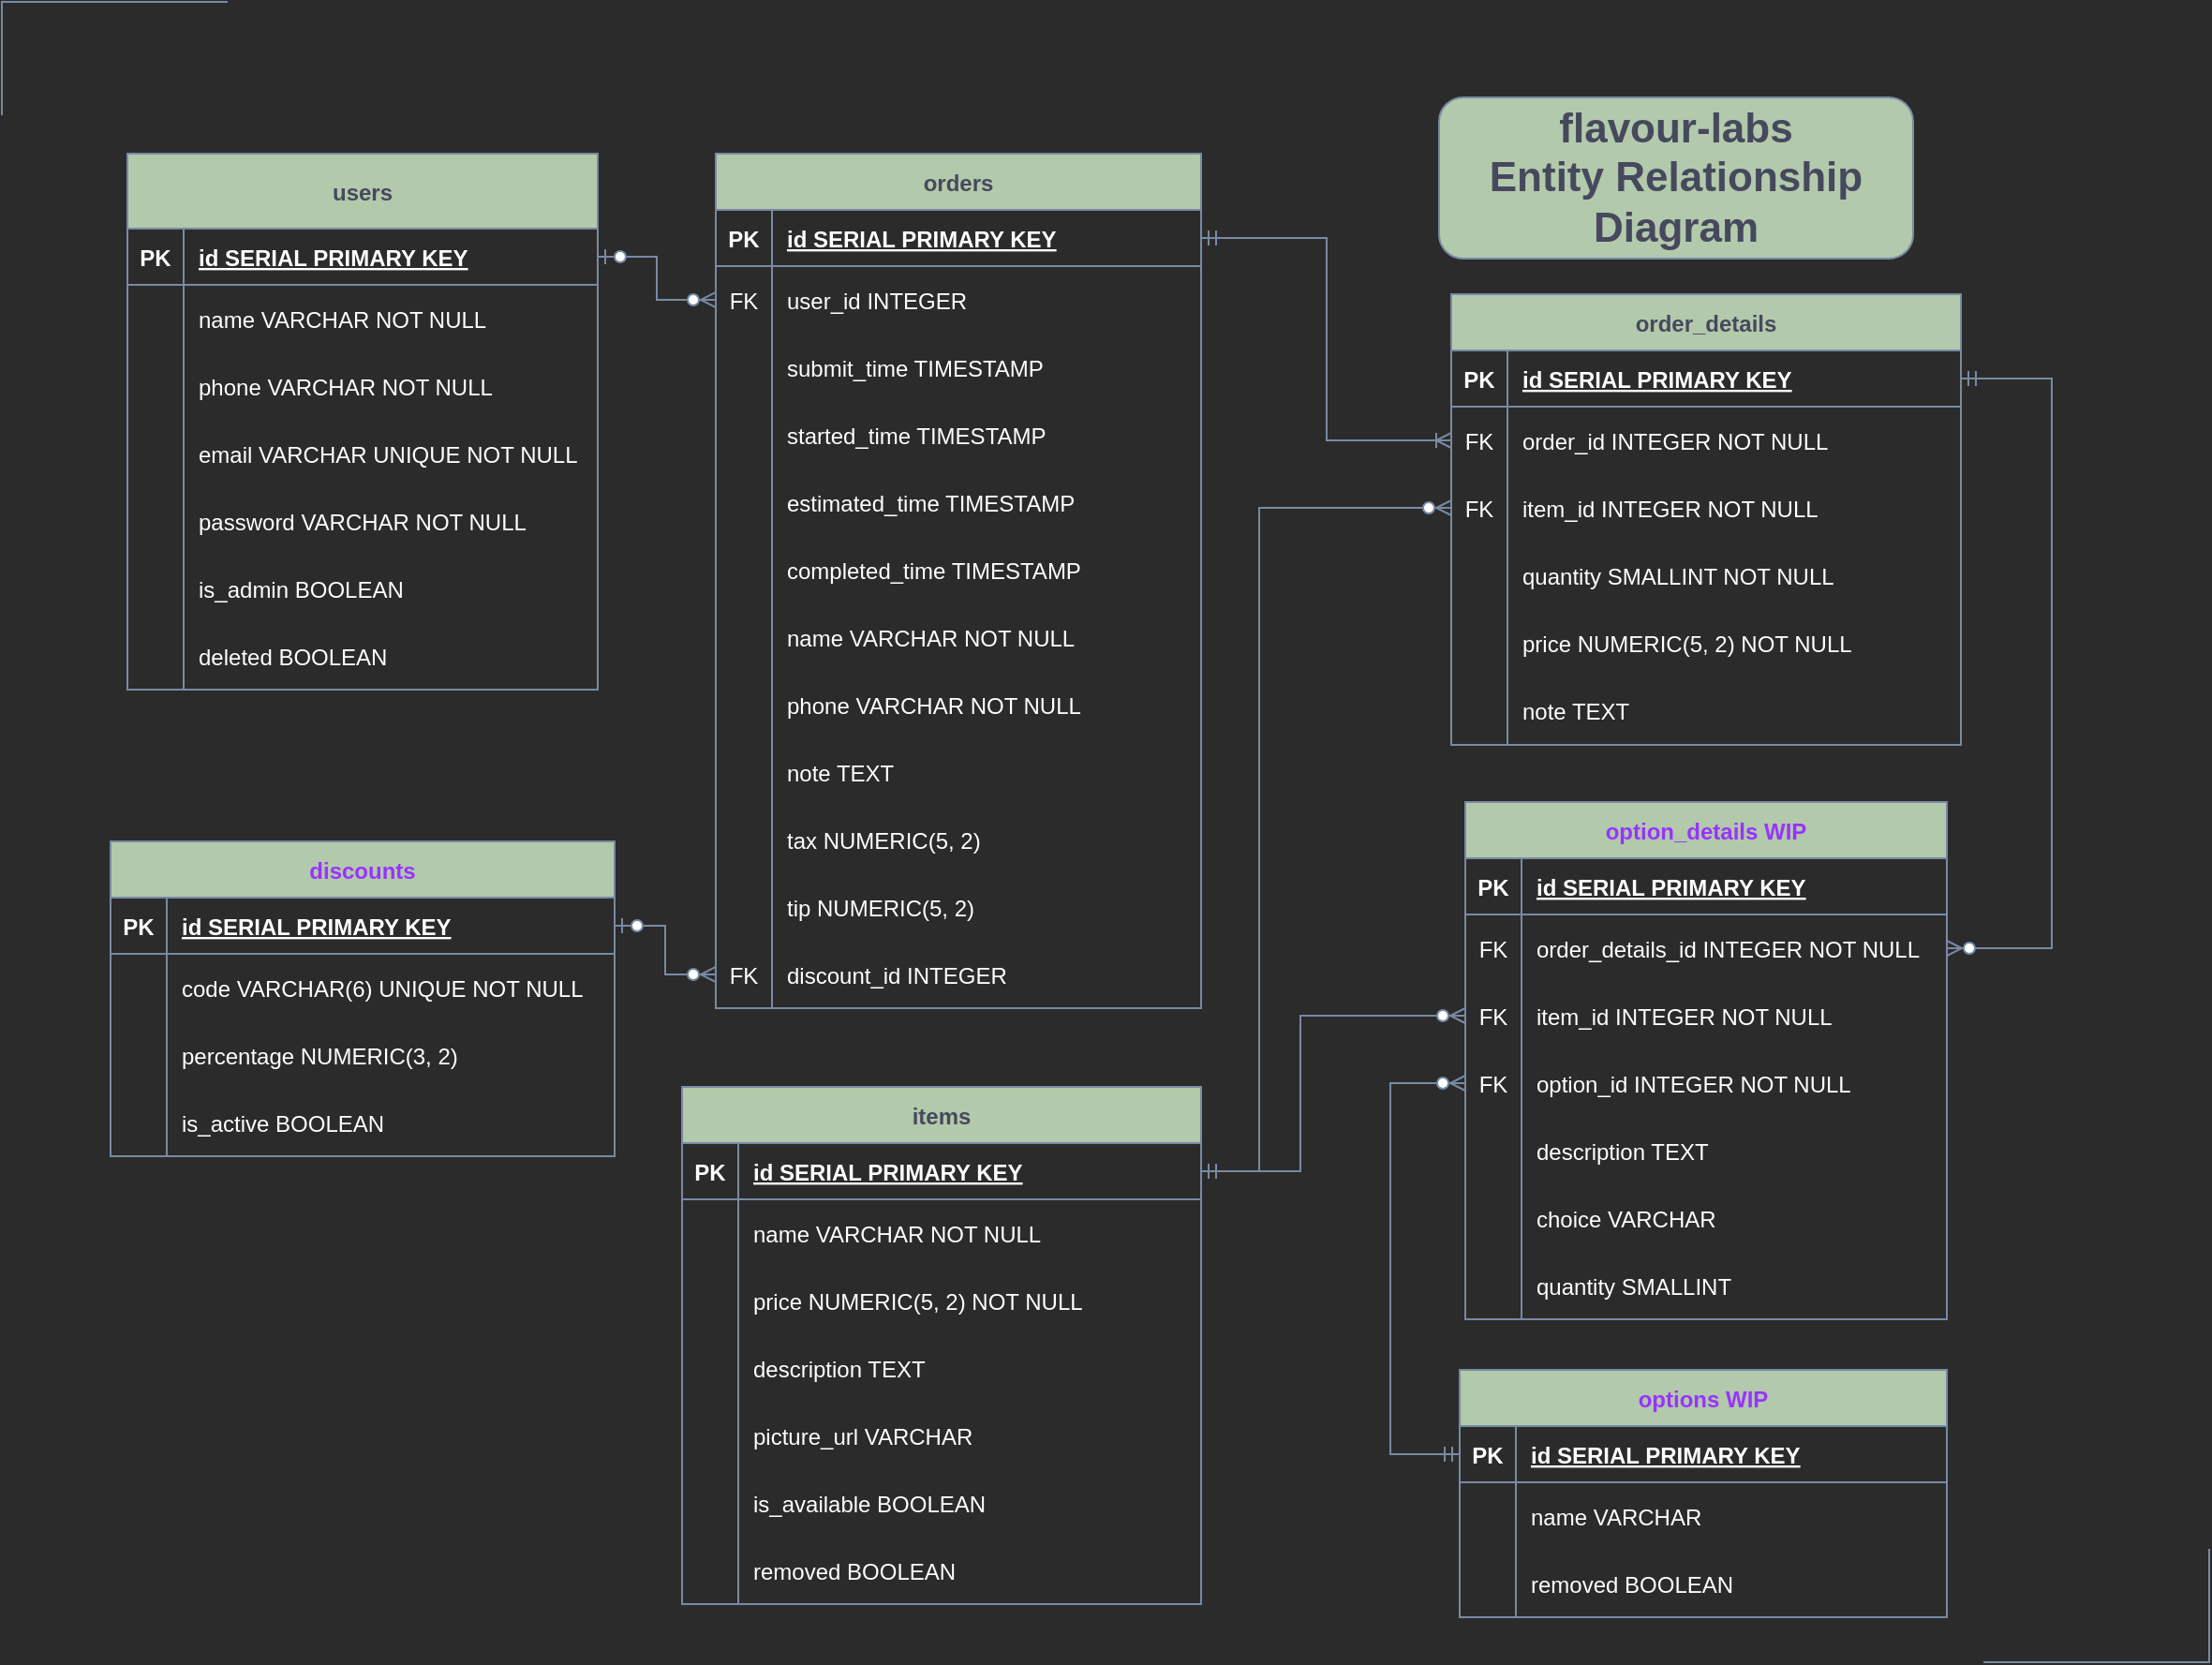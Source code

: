 <mxfile version="20.2.7" type="github">
  <diagram id="R2lEEEUBdFMjLlhIrx00" name="Page-1">
    <mxGraphModel dx="3301" dy="1995" grid="0" gridSize="10" guides="1" tooltips="1" connect="1" arrows="1" fold="1" page="1" pageScale="1" pageWidth="1920" pageHeight="1200" background="#2B2B2B" math="0" shadow="0" extFonts="Permanent Marker^https://fonts.googleapis.com/css?family=Permanent+Marker">
      <root>
        <mxCell id="0" />
        <mxCell id="1" parent="0" />
        <mxCell id="G4YJekCF376z4yf0cxIy-45" value="orders" style="shape=table;startSize=30;container=1;collapsible=1;childLayout=tableLayout;fixedRows=1;rowLines=0;fontStyle=1;align=center;resizeLast=1;fillColor=#B2C9AB;strokeColor=#788AA3;fontColor=#46495D;" parent="1" vertex="1">
          <mxGeometry x="-1239" y="-1000" width="259" height="456" as="geometry" />
        </mxCell>
        <mxCell id="G4YJekCF376z4yf0cxIy-46" value="" style="shape=tableRow;horizontal=0;startSize=0;swimlaneHead=0;swimlaneBody=0;fillColor=none;collapsible=0;dropTarget=0;points=[[0,0.5],[1,0.5]];portConstraint=eastwest;top=0;left=0;right=0;bottom=1;strokeColor=#788AA3;fontColor=#46495D;" parent="G4YJekCF376z4yf0cxIy-45" vertex="1">
          <mxGeometry y="30" width="259" height="30" as="geometry" />
        </mxCell>
        <mxCell id="G4YJekCF376z4yf0cxIy-47" value="PK" style="shape=partialRectangle;connectable=0;fillColor=none;top=0;left=0;bottom=0;right=0;fontStyle=1;overflow=hidden;strokeColor=#788AA3;fontColor=#FFFFFF;" parent="G4YJekCF376z4yf0cxIy-46" vertex="1">
          <mxGeometry width="30" height="30" as="geometry">
            <mxRectangle width="30" height="30" as="alternateBounds" />
          </mxGeometry>
        </mxCell>
        <mxCell id="G4YJekCF376z4yf0cxIy-48" value="id SERIAL PRIMARY KEY" style="shape=partialRectangle;connectable=0;fillColor=none;top=0;left=0;bottom=0;right=0;align=left;spacingLeft=6;fontStyle=5;overflow=hidden;strokeColor=#788AA3;fontColor=#FFFFFF;" parent="G4YJekCF376z4yf0cxIy-46" vertex="1">
          <mxGeometry x="30" width="229" height="30" as="geometry">
            <mxRectangle width="229" height="30" as="alternateBounds" />
          </mxGeometry>
        </mxCell>
        <mxCell id="G4YJekCF376z4yf0cxIy-49" value="" style="shape=tableRow;horizontal=0;startSize=0;swimlaneHead=0;swimlaneBody=0;fillColor=none;collapsible=0;dropTarget=0;points=[[0,0.5],[1,0.5]];portConstraint=eastwest;top=0;left=0;right=0;bottom=0;strokeColor=#788AA3;fontColor=#46495D;" parent="G4YJekCF376z4yf0cxIy-45" vertex="1">
          <mxGeometry y="60" width="259" height="36" as="geometry" />
        </mxCell>
        <mxCell id="G4YJekCF376z4yf0cxIy-50" value="FK" style="shape=partialRectangle;connectable=0;fillColor=none;top=0;left=0;bottom=0;right=0;editable=1;overflow=hidden;strokeColor=#788AA3;fontColor=#FFFFFF;" parent="G4YJekCF376z4yf0cxIy-49" vertex="1">
          <mxGeometry width="30" height="36" as="geometry">
            <mxRectangle width="30" height="36" as="alternateBounds" />
          </mxGeometry>
        </mxCell>
        <mxCell id="G4YJekCF376z4yf0cxIy-51" value="user_id INTEGER" style="shape=partialRectangle;connectable=0;fillColor=none;top=0;left=0;bottom=0;right=0;align=left;spacingLeft=6;overflow=hidden;strokeColor=#788AA3;fontColor=#FFFFFF;" parent="G4YJekCF376z4yf0cxIy-49" vertex="1">
          <mxGeometry x="30" width="229" height="36" as="geometry">
            <mxRectangle width="229" height="36" as="alternateBounds" />
          </mxGeometry>
        </mxCell>
        <mxCell id="EbQxwZ_eUIEpUKK_ZBr0-55" style="shape=tableRow;horizontal=0;startSize=0;swimlaneHead=0;swimlaneBody=0;fillColor=none;collapsible=0;dropTarget=0;points=[[0,0.5],[1,0.5]];portConstraint=eastwest;top=0;left=0;right=0;bottom=0;strokeColor=#788AA3;fontColor=#46495D;" vertex="1" parent="G4YJekCF376z4yf0cxIy-45">
          <mxGeometry y="96" width="259" height="36" as="geometry" />
        </mxCell>
        <mxCell id="EbQxwZ_eUIEpUKK_ZBr0-56" style="shape=partialRectangle;connectable=0;fillColor=none;top=0;left=0;bottom=0;right=0;editable=1;overflow=hidden;strokeColor=#788AA3;fontColor=#FFFFFF;" vertex="1" parent="EbQxwZ_eUIEpUKK_ZBr0-55">
          <mxGeometry width="30" height="36" as="geometry">
            <mxRectangle width="30" height="36" as="alternateBounds" />
          </mxGeometry>
        </mxCell>
        <mxCell id="EbQxwZ_eUIEpUKK_ZBr0-57" value="submit_time TIMESTAMP" style="shape=partialRectangle;connectable=0;fillColor=none;top=0;left=0;bottom=0;right=0;align=left;spacingLeft=6;overflow=hidden;strokeColor=#788AA3;fontColor=#FFFFFF;" vertex="1" parent="EbQxwZ_eUIEpUKK_ZBr0-55">
          <mxGeometry x="30" width="229" height="36" as="geometry">
            <mxRectangle width="229" height="36" as="alternateBounds" />
          </mxGeometry>
        </mxCell>
        <mxCell id="G4YJekCF376z4yf0cxIy-52" value="" style="shape=tableRow;horizontal=0;startSize=0;swimlaneHead=0;swimlaneBody=0;fillColor=none;collapsible=0;dropTarget=0;points=[[0,0.5],[1,0.5]];portConstraint=eastwest;top=0;left=0;right=0;bottom=0;strokeColor=#788AA3;fontColor=#46495D;" parent="G4YJekCF376z4yf0cxIy-45" vertex="1">
          <mxGeometry y="132" width="259" height="36" as="geometry" />
        </mxCell>
        <mxCell id="G4YJekCF376z4yf0cxIy-53" value="" style="shape=partialRectangle;connectable=0;fillColor=none;top=0;left=0;bottom=0;right=0;editable=1;overflow=hidden;strokeColor=#788AA3;fontColor=#FFFFFF;" parent="G4YJekCF376z4yf0cxIy-52" vertex="1">
          <mxGeometry width="30" height="36" as="geometry">
            <mxRectangle width="30" height="36" as="alternateBounds" />
          </mxGeometry>
        </mxCell>
        <mxCell id="G4YJekCF376z4yf0cxIy-54" value="started_time TIMESTAMP" style="shape=partialRectangle;connectable=0;fillColor=none;top=0;left=0;bottom=0;right=0;align=left;spacingLeft=6;overflow=hidden;strokeColor=#788AA3;fontColor=#FFFFFF;" parent="G4YJekCF376z4yf0cxIy-52" vertex="1">
          <mxGeometry x="30" width="229" height="36" as="geometry">
            <mxRectangle width="229" height="36" as="alternateBounds" />
          </mxGeometry>
        </mxCell>
        <mxCell id="G4YJekCF376z4yf0cxIy-58" value="" style="shape=tableRow;horizontal=0;startSize=0;swimlaneHead=0;swimlaneBody=0;fillColor=none;collapsible=0;dropTarget=0;points=[[0,0.5],[1,0.5]];portConstraint=eastwest;top=0;left=0;right=0;bottom=0;strokeColor=#788AA3;fontColor=#46495D;" parent="G4YJekCF376z4yf0cxIy-45" vertex="1">
          <mxGeometry y="168" width="259" height="36" as="geometry" />
        </mxCell>
        <mxCell id="G4YJekCF376z4yf0cxIy-59" value="" style="shape=partialRectangle;connectable=0;fillColor=none;top=0;left=0;bottom=0;right=0;editable=1;overflow=hidden;strokeColor=#788AA3;fontColor=#FFFFFF;" parent="G4YJekCF376z4yf0cxIy-58" vertex="1">
          <mxGeometry width="30" height="36" as="geometry">
            <mxRectangle width="30" height="36" as="alternateBounds" />
          </mxGeometry>
        </mxCell>
        <mxCell id="G4YJekCF376z4yf0cxIy-60" value="estimated_time TIMESTAMP" style="shape=partialRectangle;connectable=0;fillColor=none;top=0;left=0;bottom=0;right=0;align=left;spacingLeft=6;overflow=hidden;strokeColor=#788AA3;fontColor=#FFFFFF;" parent="G4YJekCF376z4yf0cxIy-58" vertex="1">
          <mxGeometry x="30" width="229" height="36" as="geometry">
            <mxRectangle width="229" height="36" as="alternateBounds" />
          </mxGeometry>
        </mxCell>
        <mxCell id="G4YJekCF376z4yf0cxIy-55" value="" style="shape=tableRow;horizontal=0;startSize=0;swimlaneHead=0;swimlaneBody=0;fillColor=none;collapsible=0;dropTarget=0;points=[[0,0.5],[1,0.5]];portConstraint=eastwest;top=0;left=0;right=0;bottom=0;strokeColor=#788AA3;fontColor=#46495D;" parent="G4YJekCF376z4yf0cxIy-45" vertex="1">
          <mxGeometry y="204" width="259" height="36" as="geometry" />
        </mxCell>
        <mxCell id="G4YJekCF376z4yf0cxIy-56" value="" style="shape=partialRectangle;connectable=0;fillColor=none;top=0;left=0;bottom=0;right=0;editable=1;overflow=hidden;strokeColor=#788AA3;fontColor=#FFFFFF;" parent="G4YJekCF376z4yf0cxIy-55" vertex="1">
          <mxGeometry width="30" height="36" as="geometry">
            <mxRectangle width="30" height="36" as="alternateBounds" />
          </mxGeometry>
        </mxCell>
        <mxCell id="G4YJekCF376z4yf0cxIy-57" value="completed_time TIMESTAMP" style="shape=partialRectangle;connectable=0;fillColor=none;top=0;left=0;bottom=0;right=0;align=left;spacingLeft=6;overflow=hidden;strokeColor=#788AA3;fontColor=#FFFFFF;" parent="G4YJekCF376z4yf0cxIy-55" vertex="1">
          <mxGeometry x="30" width="229" height="36" as="geometry">
            <mxRectangle width="229" height="36" as="alternateBounds" />
          </mxGeometry>
        </mxCell>
        <mxCell id="G4YJekCF376z4yf0cxIy-61" style="shape=tableRow;horizontal=0;startSize=0;swimlaneHead=0;swimlaneBody=0;fillColor=none;collapsible=0;dropTarget=0;points=[[0,0.5],[1,0.5]];portConstraint=eastwest;top=0;left=0;right=0;bottom=0;strokeColor=#788AA3;fontColor=#46495D;" parent="G4YJekCF376z4yf0cxIy-45" vertex="1">
          <mxGeometry y="240" width="259" height="36" as="geometry" />
        </mxCell>
        <mxCell id="G4YJekCF376z4yf0cxIy-62" style="shape=partialRectangle;connectable=0;fillColor=none;top=0;left=0;bottom=0;right=0;editable=1;overflow=hidden;strokeColor=#788AA3;fontColor=#FFFFFF;" parent="G4YJekCF376z4yf0cxIy-61" vertex="1">
          <mxGeometry width="30" height="36" as="geometry">
            <mxRectangle width="30" height="36" as="alternateBounds" />
          </mxGeometry>
        </mxCell>
        <mxCell id="G4YJekCF376z4yf0cxIy-63" value="name VARCHAR NOT NULL" style="shape=partialRectangle;connectable=0;fillColor=none;top=0;left=0;bottom=0;right=0;align=left;spacingLeft=6;overflow=hidden;strokeColor=#788AA3;fontColor=#FFFFFF;" parent="G4YJekCF376z4yf0cxIy-61" vertex="1">
          <mxGeometry x="30" width="229" height="36" as="geometry">
            <mxRectangle width="229" height="36" as="alternateBounds" />
          </mxGeometry>
        </mxCell>
        <mxCell id="G4YJekCF376z4yf0cxIy-64" style="shape=tableRow;horizontal=0;startSize=0;swimlaneHead=0;swimlaneBody=0;fillColor=none;collapsible=0;dropTarget=0;points=[[0,0.5],[1,0.5]];portConstraint=eastwest;top=0;left=0;right=0;bottom=0;strokeColor=#788AA3;fontColor=#46495D;" parent="G4YJekCF376z4yf0cxIy-45" vertex="1">
          <mxGeometry y="276" width="259" height="36" as="geometry" />
        </mxCell>
        <mxCell id="G4YJekCF376z4yf0cxIy-65" style="shape=partialRectangle;connectable=0;fillColor=none;top=0;left=0;bottom=0;right=0;editable=1;overflow=hidden;strokeColor=#788AA3;fontColor=#FFFFFF;" parent="G4YJekCF376z4yf0cxIy-64" vertex="1">
          <mxGeometry width="30" height="36" as="geometry">
            <mxRectangle width="30" height="36" as="alternateBounds" />
          </mxGeometry>
        </mxCell>
        <mxCell id="G4YJekCF376z4yf0cxIy-66" value="phone VARCHAR NOT NULL" style="shape=partialRectangle;connectable=0;fillColor=none;top=0;left=0;bottom=0;right=0;align=left;spacingLeft=6;overflow=hidden;strokeColor=#788AA3;fontColor=#FFFFFF;" parent="G4YJekCF376z4yf0cxIy-64" vertex="1">
          <mxGeometry x="30" width="229" height="36" as="geometry">
            <mxRectangle width="229" height="36" as="alternateBounds" />
          </mxGeometry>
        </mxCell>
        <mxCell id="G4YJekCF376z4yf0cxIy-67" style="shape=tableRow;horizontal=0;startSize=0;swimlaneHead=0;swimlaneBody=0;fillColor=none;collapsible=0;dropTarget=0;points=[[0,0.5],[1,0.5]];portConstraint=eastwest;top=0;left=0;right=0;bottom=0;strokeColor=#788AA3;fontColor=#46495D;" parent="G4YJekCF376z4yf0cxIy-45" vertex="1">
          <mxGeometry y="312" width="259" height="36" as="geometry" />
        </mxCell>
        <mxCell id="G4YJekCF376z4yf0cxIy-68" style="shape=partialRectangle;connectable=0;fillColor=none;top=0;left=0;bottom=0;right=0;editable=1;overflow=hidden;strokeColor=#788AA3;fontColor=#FFFFFF;" parent="G4YJekCF376z4yf0cxIy-67" vertex="1">
          <mxGeometry width="30" height="36" as="geometry">
            <mxRectangle width="30" height="36" as="alternateBounds" />
          </mxGeometry>
        </mxCell>
        <mxCell id="G4YJekCF376z4yf0cxIy-69" value="note TEXT" style="shape=partialRectangle;connectable=0;fillColor=none;top=0;left=0;bottom=0;right=0;align=left;spacingLeft=6;overflow=hidden;strokeColor=#788AA3;fontColor=#FFFFFF;" parent="G4YJekCF376z4yf0cxIy-67" vertex="1">
          <mxGeometry x="30" width="229" height="36" as="geometry">
            <mxRectangle width="229" height="36" as="alternateBounds" />
          </mxGeometry>
        </mxCell>
        <mxCell id="G4YJekCF376z4yf0cxIy-201" style="shape=tableRow;horizontal=0;startSize=0;swimlaneHead=0;swimlaneBody=0;fillColor=none;collapsible=0;dropTarget=0;points=[[0,0.5],[1,0.5]];portConstraint=eastwest;top=0;left=0;right=0;bottom=0;strokeColor=#788AA3;fontColor=#46495D;" parent="G4YJekCF376z4yf0cxIy-45" vertex="1">
          <mxGeometry y="348" width="259" height="36" as="geometry" />
        </mxCell>
        <mxCell id="G4YJekCF376z4yf0cxIy-202" style="shape=partialRectangle;connectable=0;fillColor=none;top=0;left=0;bottom=0;right=0;editable=1;overflow=hidden;strokeColor=#788AA3;fontColor=#FFFFFF;" parent="G4YJekCF376z4yf0cxIy-201" vertex="1">
          <mxGeometry width="30" height="36" as="geometry">
            <mxRectangle width="30" height="36" as="alternateBounds" />
          </mxGeometry>
        </mxCell>
        <mxCell id="G4YJekCF376z4yf0cxIy-203" value="tax NUMERIC(5, 2)" style="shape=partialRectangle;connectable=0;fillColor=none;top=0;left=0;bottom=0;right=0;align=left;spacingLeft=6;overflow=hidden;strokeColor=#788AA3;fontColor=#FFFFFF;" parent="G4YJekCF376z4yf0cxIy-201" vertex="1">
          <mxGeometry x="30" width="229" height="36" as="geometry">
            <mxRectangle width="229" height="36" as="alternateBounds" />
          </mxGeometry>
        </mxCell>
        <mxCell id="G4YJekCF376z4yf0cxIy-204" style="shape=tableRow;horizontal=0;startSize=0;swimlaneHead=0;swimlaneBody=0;fillColor=none;collapsible=0;dropTarget=0;points=[[0,0.5],[1,0.5]];portConstraint=eastwest;top=0;left=0;right=0;bottom=0;strokeColor=#788AA3;fontColor=#46495D;" parent="G4YJekCF376z4yf0cxIy-45" vertex="1">
          <mxGeometry y="384" width="259" height="36" as="geometry" />
        </mxCell>
        <mxCell id="G4YJekCF376z4yf0cxIy-205" style="shape=partialRectangle;connectable=0;fillColor=none;top=0;left=0;bottom=0;right=0;editable=1;overflow=hidden;strokeColor=#788AA3;fontColor=#FFFFFF;" parent="G4YJekCF376z4yf0cxIy-204" vertex="1">
          <mxGeometry width="30" height="36" as="geometry">
            <mxRectangle width="30" height="36" as="alternateBounds" />
          </mxGeometry>
        </mxCell>
        <mxCell id="G4YJekCF376z4yf0cxIy-206" value="tip NUMERIC(5, 2)" style="shape=partialRectangle;connectable=0;fillColor=none;top=0;left=0;bottom=0;right=0;align=left;spacingLeft=6;overflow=hidden;strokeColor=#788AA3;fontColor=#FFFFFF;" parent="G4YJekCF376z4yf0cxIy-204" vertex="1">
          <mxGeometry x="30" width="229" height="36" as="geometry">
            <mxRectangle width="229" height="36" as="alternateBounds" />
          </mxGeometry>
        </mxCell>
        <mxCell id="EbQxwZ_eUIEpUKK_ZBr0-35" style="shape=tableRow;horizontal=0;startSize=0;swimlaneHead=0;swimlaneBody=0;fillColor=none;collapsible=0;dropTarget=0;points=[[0,0.5],[1,0.5]];portConstraint=eastwest;top=0;left=0;right=0;bottom=0;strokeColor=#788AA3;fontColor=#46495D;" vertex="1" parent="G4YJekCF376z4yf0cxIy-45">
          <mxGeometry y="420" width="259" height="36" as="geometry" />
        </mxCell>
        <mxCell id="EbQxwZ_eUIEpUKK_ZBr0-36" value="FK" style="shape=partialRectangle;connectable=0;fillColor=none;top=0;left=0;bottom=0;right=0;editable=1;overflow=hidden;strokeColor=#788AA3;fontColor=#FFFFFF;" vertex="1" parent="EbQxwZ_eUIEpUKK_ZBr0-35">
          <mxGeometry width="30" height="36" as="geometry">
            <mxRectangle width="30" height="36" as="alternateBounds" />
          </mxGeometry>
        </mxCell>
        <mxCell id="EbQxwZ_eUIEpUKK_ZBr0-37" value="discount_id INTEGER" style="shape=partialRectangle;connectable=0;fillColor=none;top=0;left=0;bottom=0;right=0;align=left;spacingLeft=6;overflow=hidden;strokeColor=#788AA3;fontColor=#FFFFFF;" vertex="1" parent="EbQxwZ_eUIEpUKK_ZBr0-35">
          <mxGeometry x="30" width="229" height="36" as="geometry">
            <mxRectangle width="229" height="36" as="alternateBounds" />
          </mxGeometry>
        </mxCell>
        <mxCell id="G4YJekCF376z4yf0cxIy-70" value="items" style="shape=table;startSize=30;container=1;collapsible=1;childLayout=tableLayout;fixedRows=1;rowLines=0;fontStyle=1;align=center;resizeLast=1;fillColor=#B2C9AB;strokeColor=#788AA3;fontColor=#46495D;" parent="1" vertex="1">
          <mxGeometry x="-1257" y="-502" width="277" height="276" as="geometry" />
        </mxCell>
        <mxCell id="G4YJekCF376z4yf0cxIy-71" value="" style="shape=tableRow;horizontal=0;startSize=0;swimlaneHead=0;swimlaneBody=0;fillColor=none;collapsible=0;dropTarget=0;points=[[0,0.5],[1,0.5]];portConstraint=eastwest;top=0;left=0;right=0;bottom=1;strokeColor=#788AA3;fontColor=#46495D;" parent="G4YJekCF376z4yf0cxIy-70" vertex="1">
          <mxGeometry y="30" width="277" height="30" as="geometry" />
        </mxCell>
        <mxCell id="G4YJekCF376z4yf0cxIy-72" value="PK" style="shape=partialRectangle;connectable=0;fillColor=none;top=0;left=0;bottom=0;right=0;fontStyle=1;overflow=hidden;strokeColor=#788AA3;fontColor=#FFFFFF;" parent="G4YJekCF376z4yf0cxIy-71" vertex="1">
          <mxGeometry width="30" height="30" as="geometry">
            <mxRectangle width="30" height="30" as="alternateBounds" />
          </mxGeometry>
        </mxCell>
        <mxCell id="G4YJekCF376z4yf0cxIy-73" value="id SERIAL PRIMARY KEY" style="shape=partialRectangle;connectable=0;fillColor=none;top=0;left=0;bottom=0;right=0;align=left;spacingLeft=6;fontStyle=5;overflow=hidden;strokeColor=#788AA3;fontColor=#FFFFFF;" parent="G4YJekCF376z4yf0cxIy-71" vertex="1">
          <mxGeometry x="30" width="247" height="30" as="geometry">
            <mxRectangle width="247" height="30" as="alternateBounds" />
          </mxGeometry>
        </mxCell>
        <mxCell id="G4YJekCF376z4yf0cxIy-74" value="" style="shape=tableRow;horizontal=0;startSize=0;swimlaneHead=0;swimlaneBody=0;fillColor=none;collapsible=0;dropTarget=0;points=[[0,0.5],[1,0.5]];portConstraint=eastwest;top=0;left=0;right=0;bottom=0;strokeColor=#788AA3;fontColor=#46495D;" parent="G4YJekCF376z4yf0cxIy-70" vertex="1">
          <mxGeometry y="60" width="277" height="36" as="geometry" />
        </mxCell>
        <mxCell id="G4YJekCF376z4yf0cxIy-75" value="" style="shape=partialRectangle;connectable=0;fillColor=none;top=0;left=0;bottom=0;right=0;editable=1;overflow=hidden;strokeColor=#788AA3;fontColor=#FFFFFF;" parent="G4YJekCF376z4yf0cxIy-74" vertex="1">
          <mxGeometry width="30" height="36" as="geometry">
            <mxRectangle width="30" height="36" as="alternateBounds" />
          </mxGeometry>
        </mxCell>
        <mxCell id="G4YJekCF376z4yf0cxIy-76" value="name VARCHAR NOT NULL" style="shape=partialRectangle;connectable=0;fillColor=none;top=0;left=0;bottom=0;right=0;align=left;spacingLeft=6;overflow=hidden;strokeColor=#788AA3;fontColor=#FFFFFF;" parent="G4YJekCF376z4yf0cxIy-74" vertex="1">
          <mxGeometry x="30" width="247" height="36" as="geometry">
            <mxRectangle width="247" height="36" as="alternateBounds" />
          </mxGeometry>
        </mxCell>
        <mxCell id="G4YJekCF376z4yf0cxIy-77" value="" style="shape=tableRow;horizontal=0;startSize=0;swimlaneHead=0;swimlaneBody=0;fillColor=none;collapsible=0;dropTarget=0;points=[[0,0.5],[1,0.5]];portConstraint=eastwest;top=0;left=0;right=0;bottom=0;strokeColor=#788AA3;fontColor=#46495D;" parent="G4YJekCF376z4yf0cxIy-70" vertex="1">
          <mxGeometry y="96" width="277" height="36" as="geometry" />
        </mxCell>
        <mxCell id="G4YJekCF376z4yf0cxIy-78" value="" style="shape=partialRectangle;connectable=0;fillColor=none;top=0;left=0;bottom=0;right=0;editable=1;overflow=hidden;strokeColor=#788AA3;fontColor=#FFFFFF;" parent="G4YJekCF376z4yf0cxIy-77" vertex="1">
          <mxGeometry width="30" height="36" as="geometry">
            <mxRectangle width="30" height="36" as="alternateBounds" />
          </mxGeometry>
        </mxCell>
        <mxCell id="G4YJekCF376z4yf0cxIy-79" value="price NUMERIC(5, 2) NOT NULL" style="shape=partialRectangle;connectable=0;fillColor=none;top=0;left=0;bottom=0;right=0;align=left;spacingLeft=6;overflow=hidden;strokeColor=#788AA3;fontColor=#FFFFFF;" parent="G4YJekCF376z4yf0cxIy-77" vertex="1">
          <mxGeometry x="30" width="247" height="36" as="geometry">
            <mxRectangle width="247" height="36" as="alternateBounds" />
          </mxGeometry>
        </mxCell>
        <mxCell id="G4YJekCF376z4yf0cxIy-80" value="" style="shape=tableRow;horizontal=0;startSize=0;swimlaneHead=0;swimlaneBody=0;fillColor=none;collapsible=0;dropTarget=0;points=[[0,0.5],[1,0.5]];portConstraint=eastwest;top=0;left=0;right=0;bottom=0;strokeColor=#788AA3;fontColor=#46495D;" parent="G4YJekCF376z4yf0cxIy-70" vertex="1">
          <mxGeometry y="132" width="277" height="36" as="geometry" />
        </mxCell>
        <mxCell id="G4YJekCF376z4yf0cxIy-81" value="" style="shape=partialRectangle;connectable=0;fillColor=none;top=0;left=0;bottom=0;right=0;editable=1;overflow=hidden;strokeColor=#788AA3;fontColor=#FFFFFF;" parent="G4YJekCF376z4yf0cxIy-80" vertex="1">
          <mxGeometry width="30" height="36" as="geometry">
            <mxRectangle width="30" height="36" as="alternateBounds" />
          </mxGeometry>
        </mxCell>
        <mxCell id="G4YJekCF376z4yf0cxIy-82" value="description TEXT" style="shape=partialRectangle;connectable=0;fillColor=none;top=0;left=0;bottom=0;right=0;align=left;spacingLeft=6;overflow=hidden;strokeColor=#788AA3;fontColor=#FFFFFF;" parent="G4YJekCF376z4yf0cxIy-80" vertex="1">
          <mxGeometry x="30" width="247" height="36" as="geometry">
            <mxRectangle width="247" height="36" as="alternateBounds" />
          </mxGeometry>
        </mxCell>
        <mxCell id="G4YJekCF376z4yf0cxIy-83" style="shape=tableRow;horizontal=0;startSize=0;swimlaneHead=0;swimlaneBody=0;fillColor=none;collapsible=0;dropTarget=0;points=[[0,0.5],[1,0.5]];portConstraint=eastwest;top=0;left=0;right=0;bottom=0;strokeColor=#788AA3;fontColor=#46495D;" parent="G4YJekCF376z4yf0cxIy-70" vertex="1">
          <mxGeometry y="168" width="277" height="36" as="geometry" />
        </mxCell>
        <mxCell id="G4YJekCF376z4yf0cxIy-84" style="shape=partialRectangle;connectable=0;fillColor=none;top=0;left=0;bottom=0;right=0;editable=1;overflow=hidden;strokeColor=#788AA3;fontColor=#FFFFFF;" parent="G4YJekCF376z4yf0cxIy-83" vertex="1">
          <mxGeometry width="30" height="36" as="geometry">
            <mxRectangle width="30" height="36" as="alternateBounds" />
          </mxGeometry>
        </mxCell>
        <mxCell id="G4YJekCF376z4yf0cxIy-85" value="picture_url VARCHAR" style="shape=partialRectangle;connectable=0;fillColor=none;top=0;left=0;bottom=0;right=0;align=left;spacingLeft=6;overflow=hidden;strokeColor=#788AA3;fontColor=#FFFFFF;" parent="G4YJekCF376z4yf0cxIy-83" vertex="1">
          <mxGeometry x="30" width="247" height="36" as="geometry">
            <mxRectangle width="247" height="36" as="alternateBounds" />
          </mxGeometry>
        </mxCell>
        <mxCell id="EbQxwZ_eUIEpUKK_ZBr0-14" style="shape=tableRow;horizontal=0;startSize=0;swimlaneHead=0;swimlaneBody=0;fillColor=none;collapsible=0;dropTarget=0;points=[[0,0.5],[1,0.5]];portConstraint=eastwest;top=0;left=0;right=0;bottom=0;strokeColor=#788AA3;fontColor=#46495D;" vertex="1" parent="G4YJekCF376z4yf0cxIy-70">
          <mxGeometry y="204" width="277" height="36" as="geometry" />
        </mxCell>
        <mxCell id="EbQxwZ_eUIEpUKK_ZBr0-15" style="shape=partialRectangle;connectable=0;fillColor=none;top=0;left=0;bottom=0;right=0;editable=1;overflow=hidden;strokeColor=#788AA3;fontColor=#FFFFFF;" vertex="1" parent="EbQxwZ_eUIEpUKK_ZBr0-14">
          <mxGeometry width="30" height="36" as="geometry">
            <mxRectangle width="30" height="36" as="alternateBounds" />
          </mxGeometry>
        </mxCell>
        <mxCell id="EbQxwZ_eUIEpUKK_ZBr0-16" value="is_available BOOLEAN" style="shape=partialRectangle;connectable=0;fillColor=none;top=0;left=0;bottom=0;right=0;align=left;spacingLeft=6;overflow=hidden;strokeColor=#788AA3;fontColor=#FFFFFF;" vertex="1" parent="EbQxwZ_eUIEpUKK_ZBr0-14">
          <mxGeometry x="30" width="247" height="36" as="geometry">
            <mxRectangle width="247" height="36" as="alternateBounds" />
          </mxGeometry>
        </mxCell>
        <mxCell id="EbQxwZ_eUIEpUKK_ZBr0-4" style="shape=tableRow;horizontal=0;startSize=0;swimlaneHead=0;swimlaneBody=0;fillColor=none;collapsible=0;dropTarget=0;points=[[0,0.5],[1,0.5]];portConstraint=eastwest;top=0;left=0;right=0;bottom=0;strokeColor=#788AA3;fontColor=#46495D;" vertex="1" parent="G4YJekCF376z4yf0cxIy-70">
          <mxGeometry y="240" width="277" height="36" as="geometry" />
        </mxCell>
        <mxCell id="EbQxwZ_eUIEpUKK_ZBr0-5" style="shape=partialRectangle;connectable=0;fillColor=none;top=0;left=0;bottom=0;right=0;editable=1;overflow=hidden;strokeColor=#788AA3;fontColor=#FFFFFF;" vertex="1" parent="EbQxwZ_eUIEpUKK_ZBr0-4">
          <mxGeometry width="30" height="36" as="geometry">
            <mxRectangle width="30" height="36" as="alternateBounds" />
          </mxGeometry>
        </mxCell>
        <mxCell id="EbQxwZ_eUIEpUKK_ZBr0-6" value="removed BOOLEAN" style="shape=partialRectangle;connectable=0;fillColor=none;top=0;left=0;bottom=0;right=0;align=left;spacingLeft=6;overflow=hidden;strokeColor=#788AA3;fontColor=#FFFFFF;" vertex="1" parent="EbQxwZ_eUIEpUKK_ZBr0-4">
          <mxGeometry x="30" width="247" height="36" as="geometry">
            <mxRectangle width="247" height="36" as="alternateBounds" />
          </mxGeometry>
        </mxCell>
        <mxCell id="G4YJekCF376z4yf0cxIy-86" value="users" style="shape=table;startSize=40;container=1;collapsible=1;childLayout=tableLayout;fixedRows=1;rowLines=0;fontStyle=1;align=center;resizeLast=1;fillColor=#B2C9AB;strokeColor=#788AA3;fontColor=#46495D;" parent="1" vertex="1">
          <mxGeometry x="-1553" y="-1000" width="251" height="286" as="geometry" />
        </mxCell>
        <mxCell id="G4YJekCF376z4yf0cxIy-87" value="" style="shape=tableRow;horizontal=0;startSize=0;swimlaneHead=0;swimlaneBody=0;fillColor=none;collapsible=0;dropTarget=0;points=[[0,0.5],[1,0.5]];portConstraint=eastwest;top=0;left=0;right=0;bottom=1;strokeColor=#788AA3;fontColor=#46495D;" parent="G4YJekCF376z4yf0cxIy-86" vertex="1">
          <mxGeometry y="40" width="251" height="30" as="geometry" />
        </mxCell>
        <mxCell id="G4YJekCF376z4yf0cxIy-88" value="PK" style="shape=partialRectangle;connectable=0;fillColor=none;top=0;left=0;bottom=0;right=0;fontStyle=1;overflow=hidden;strokeColor=#788AA3;fontColor=#FFFFFF;" parent="G4YJekCF376z4yf0cxIy-87" vertex="1">
          <mxGeometry width="30" height="30" as="geometry">
            <mxRectangle width="30" height="30" as="alternateBounds" />
          </mxGeometry>
        </mxCell>
        <mxCell id="G4YJekCF376z4yf0cxIy-89" value="id SERIAL PRIMARY KEY" style="shape=partialRectangle;connectable=0;fillColor=none;top=0;left=0;bottom=0;right=0;align=left;spacingLeft=6;fontStyle=5;overflow=hidden;strokeColor=#788AA3;fontColor=#FFFFFF;" parent="G4YJekCF376z4yf0cxIy-87" vertex="1">
          <mxGeometry x="30" width="221" height="30" as="geometry">
            <mxRectangle width="221" height="30" as="alternateBounds" />
          </mxGeometry>
        </mxCell>
        <mxCell id="G4YJekCF376z4yf0cxIy-90" value="" style="shape=tableRow;horizontal=0;startSize=0;swimlaneHead=0;swimlaneBody=0;fillColor=none;collapsible=0;dropTarget=0;points=[[0,0.5],[1,0.5]];portConstraint=eastwest;top=0;left=0;right=0;bottom=0;strokeColor=#788AA3;fontColor=#46495D;" parent="G4YJekCF376z4yf0cxIy-86" vertex="1">
          <mxGeometry y="70" width="251" height="36" as="geometry" />
        </mxCell>
        <mxCell id="G4YJekCF376z4yf0cxIy-91" value="" style="shape=partialRectangle;connectable=0;fillColor=none;top=0;left=0;bottom=0;right=0;editable=1;overflow=hidden;strokeColor=#788AA3;fontColor=#FFFFFF;" parent="G4YJekCF376z4yf0cxIy-90" vertex="1">
          <mxGeometry width="30" height="36" as="geometry">
            <mxRectangle width="30" height="36" as="alternateBounds" />
          </mxGeometry>
        </mxCell>
        <mxCell id="G4YJekCF376z4yf0cxIy-92" value="name VARCHAR NOT NULL" style="shape=partialRectangle;connectable=0;fillColor=none;top=0;left=0;bottom=0;right=0;align=left;spacingLeft=6;overflow=hidden;strokeColor=#788AA3;fontColor=#FFFFFF;" parent="G4YJekCF376z4yf0cxIy-90" vertex="1">
          <mxGeometry x="30" width="221" height="36" as="geometry">
            <mxRectangle width="221" height="36" as="alternateBounds" />
          </mxGeometry>
        </mxCell>
        <mxCell id="G4YJekCF376z4yf0cxIy-93" value="" style="shape=tableRow;horizontal=0;startSize=0;swimlaneHead=0;swimlaneBody=0;fillColor=none;collapsible=0;dropTarget=0;points=[[0,0.5],[1,0.5]];portConstraint=eastwest;top=0;left=0;right=0;bottom=0;strokeColor=#788AA3;fontColor=#46495D;" parent="G4YJekCF376z4yf0cxIy-86" vertex="1">
          <mxGeometry y="106" width="251" height="36" as="geometry" />
        </mxCell>
        <mxCell id="G4YJekCF376z4yf0cxIy-94" value="" style="shape=partialRectangle;connectable=0;fillColor=none;top=0;left=0;bottom=0;right=0;editable=1;overflow=hidden;strokeColor=#788AA3;fontColor=#FFFFFF;" parent="G4YJekCF376z4yf0cxIy-93" vertex="1">
          <mxGeometry width="30" height="36" as="geometry">
            <mxRectangle width="30" height="36" as="alternateBounds" />
          </mxGeometry>
        </mxCell>
        <mxCell id="G4YJekCF376z4yf0cxIy-95" value="phone VARCHAR NOT NULL" style="shape=partialRectangle;connectable=0;fillColor=none;top=0;left=0;bottom=0;right=0;align=left;spacingLeft=6;overflow=hidden;strokeColor=#788AA3;fontColor=#FFFFFF;" parent="G4YJekCF376z4yf0cxIy-93" vertex="1">
          <mxGeometry x="30" width="221" height="36" as="geometry">
            <mxRectangle width="221" height="36" as="alternateBounds" />
          </mxGeometry>
        </mxCell>
        <mxCell id="G4YJekCF376z4yf0cxIy-96" style="shape=tableRow;horizontal=0;startSize=0;swimlaneHead=0;swimlaneBody=0;fillColor=none;collapsible=0;dropTarget=0;points=[[0,0.5],[1,0.5]];portConstraint=eastwest;top=0;left=0;right=0;bottom=0;strokeColor=#788AA3;fontColor=#46495D;" parent="G4YJekCF376z4yf0cxIy-86" vertex="1">
          <mxGeometry y="142" width="251" height="36" as="geometry" />
        </mxCell>
        <mxCell id="G4YJekCF376z4yf0cxIy-97" style="shape=partialRectangle;connectable=0;fillColor=none;top=0;left=0;bottom=0;right=0;editable=1;overflow=hidden;strokeColor=#788AA3;fontColor=#FFFFFF;" parent="G4YJekCF376z4yf0cxIy-96" vertex="1">
          <mxGeometry width="30" height="36" as="geometry">
            <mxRectangle width="30" height="36" as="alternateBounds" />
          </mxGeometry>
        </mxCell>
        <mxCell id="G4YJekCF376z4yf0cxIy-98" value="email VARCHAR UNIQUE NOT NULL" style="shape=partialRectangle;connectable=0;fillColor=none;top=0;left=0;bottom=0;right=0;align=left;spacingLeft=6;overflow=hidden;strokeColor=#788AA3;fontColor=#FFFFFF;" parent="G4YJekCF376z4yf0cxIy-96" vertex="1">
          <mxGeometry x="30" width="221" height="36" as="geometry">
            <mxRectangle width="221" height="36" as="alternateBounds" />
          </mxGeometry>
        </mxCell>
        <mxCell id="G4YJekCF376z4yf0cxIy-99" style="shape=tableRow;horizontal=0;startSize=0;swimlaneHead=0;swimlaneBody=0;fillColor=none;collapsible=0;dropTarget=0;points=[[0,0.5],[1,0.5]];portConstraint=eastwest;top=0;left=0;right=0;bottom=0;strokeColor=#788AA3;fontColor=#46495D;" parent="G4YJekCF376z4yf0cxIy-86" vertex="1">
          <mxGeometry y="178" width="251" height="36" as="geometry" />
        </mxCell>
        <mxCell id="G4YJekCF376z4yf0cxIy-100" style="shape=partialRectangle;connectable=0;fillColor=none;top=0;left=0;bottom=0;right=0;editable=1;overflow=hidden;strokeColor=#788AA3;fontColor=#FFFFFF;" parent="G4YJekCF376z4yf0cxIy-99" vertex="1">
          <mxGeometry width="30" height="36" as="geometry">
            <mxRectangle width="30" height="36" as="alternateBounds" />
          </mxGeometry>
        </mxCell>
        <mxCell id="G4YJekCF376z4yf0cxIy-101" value="password VARCHAR NOT NULL" style="shape=partialRectangle;connectable=0;fillColor=none;top=0;left=0;bottom=0;right=0;align=left;spacingLeft=6;overflow=hidden;strokeColor=#788AA3;fontColor=#FFFFFF;" parent="G4YJekCF376z4yf0cxIy-99" vertex="1">
          <mxGeometry x="30" width="221" height="36" as="geometry">
            <mxRectangle width="221" height="36" as="alternateBounds" />
          </mxGeometry>
        </mxCell>
        <mxCell id="G4YJekCF376z4yf0cxIy-102" value="" style="shape=tableRow;horizontal=0;startSize=0;swimlaneHead=0;swimlaneBody=0;fillColor=none;collapsible=0;dropTarget=0;points=[[0,0.5],[1,0.5]];portConstraint=eastwest;top=0;left=0;right=0;bottom=0;strokeColor=#788AA3;fontColor=#46495D;" parent="G4YJekCF376z4yf0cxIy-86" vertex="1">
          <mxGeometry y="214" width="251" height="36" as="geometry" />
        </mxCell>
        <mxCell id="G4YJekCF376z4yf0cxIy-103" value="" style="shape=partialRectangle;connectable=0;fillColor=none;top=0;left=0;bottom=0;right=0;editable=1;overflow=hidden;strokeColor=#788AA3;fontColor=#FFFFFF;" parent="G4YJekCF376z4yf0cxIy-102" vertex="1">
          <mxGeometry width="30" height="36" as="geometry">
            <mxRectangle width="30" height="36" as="alternateBounds" />
          </mxGeometry>
        </mxCell>
        <mxCell id="G4YJekCF376z4yf0cxIy-104" value="is_admin BOOLEAN" style="shape=partialRectangle;connectable=0;fillColor=none;top=0;left=0;bottom=0;right=0;align=left;spacingLeft=6;overflow=hidden;strokeColor=#788AA3;fontColor=#FFFFFF;" parent="G4YJekCF376z4yf0cxIy-102" vertex="1">
          <mxGeometry x="30" width="221" height="36" as="geometry">
            <mxRectangle width="221" height="36" as="alternateBounds" />
          </mxGeometry>
        </mxCell>
        <mxCell id="EbQxwZ_eUIEpUKK_ZBr0-1" style="shape=tableRow;horizontal=0;startSize=0;swimlaneHead=0;swimlaneBody=0;fillColor=none;collapsible=0;dropTarget=0;points=[[0,0.5],[1,0.5]];portConstraint=eastwest;top=0;left=0;right=0;bottom=0;strokeColor=#788AA3;fontColor=#46495D;" vertex="1" parent="G4YJekCF376z4yf0cxIy-86">
          <mxGeometry y="250" width="251" height="36" as="geometry" />
        </mxCell>
        <mxCell id="EbQxwZ_eUIEpUKK_ZBr0-2" style="shape=partialRectangle;connectable=0;fillColor=none;top=0;left=0;bottom=0;right=0;editable=1;overflow=hidden;strokeColor=#788AA3;fontColor=#FFFFFF;" vertex="1" parent="EbQxwZ_eUIEpUKK_ZBr0-1">
          <mxGeometry width="30" height="36" as="geometry">
            <mxRectangle width="30" height="36" as="alternateBounds" />
          </mxGeometry>
        </mxCell>
        <mxCell id="EbQxwZ_eUIEpUKK_ZBr0-3" value="deleted BOOLEAN" style="shape=partialRectangle;connectable=0;fillColor=none;top=0;left=0;bottom=0;right=0;align=left;spacingLeft=6;overflow=hidden;strokeColor=#788AA3;fontColor=#FFFFFF;" vertex="1" parent="EbQxwZ_eUIEpUKK_ZBr0-1">
          <mxGeometry x="30" width="221" height="36" as="geometry">
            <mxRectangle width="221" height="36" as="alternateBounds" />
          </mxGeometry>
        </mxCell>
        <mxCell id="G4YJekCF376z4yf0cxIy-107" value="order_details" style="shape=table;startSize=30;container=1;collapsible=1;childLayout=tableLayout;fixedRows=1;rowLines=0;fontStyle=1;align=center;resizeLast=1;fillColor=#B2C9AB;strokeColor=#788AA3;fontColor=#46495D;" parent="1" vertex="1">
          <mxGeometry x="-846.5" y="-925" width="272" height="240.5" as="geometry" />
        </mxCell>
        <mxCell id="G4YJekCF376z4yf0cxIy-108" value="" style="shape=tableRow;horizontal=0;startSize=0;swimlaneHead=0;swimlaneBody=0;fillColor=none;collapsible=0;dropTarget=0;points=[[0,0.5],[1,0.5]];portConstraint=eastwest;top=0;left=0;right=0;bottom=1;strokeColor=#788AA3;fontColor=#46495D;" parent="G4YJekCF376z4yf0cxIy-107" vertex="1">
          <mxGeometry y="30" width="272" height="30" as="geometry" />
        </mxCell>
        <mxCell id="G4YJekCF376z4yf0cxIy-109" value="PK" style="shape=partialRectangle;connectable=0;fillColor=none;top=0;left=0;bottom=0;right=0;fontStyle=1;overflow=hidden;strokeColor=#788AA3;fontColor=#FFFFFF;" parent="G4YJekCF376z4yf0cxIy-108" vertex="1">
          <mxGeometry width="30" height="30" as="geometry">
            <mxRectangle width="30" height="30" as="alternateBounds" />
          </mxGeometry>
        </mxCell>
        <mxCell id="G4YJekCF376z4yf0cxIy-110" value="id SERIAL PRIMARY KEY" style="shape=partialRectangle;connectable=0;fillColor=none;top=0;left=0;bottom=0;right=0;align=left;spacingLeft=6;fontStyle=5;overflow=hidden;strokeColor=#788AA3;fontColor=#FFFFFF;" parent="G4YJekCF376z4yf0cxIy-108" vertex="1">
          <mxGeometry x="30" width="242" height="30" as="geometry">
            <mxRectangle width="242" height="30" as="alternateBounds" />
          </mxGeometry>
        </mxCell>
        <mxCell id="G4YJekCF376z4yf0cxIy-111" value="" style="shape=tableRow;horizontal=0;startSize=0;swimlaneHead=0;swimlaneBody=0;fillColor=none;collapsible=0;dropTarget=0;points=[[0,0.5],[1,0.5]];portConstraint=eastwest;top=0;left=0;right=0;bottom=0;strokeColor=#788AA3;fontColor=#46495D;" parent="G4YJekCF376z4yf0cxIy-107" vertex="1">
          <mxGeometry y="60" width="272" height="36" as="geometry" />
        </mxCell>
        <mxCell id="G4YJekCF376z4yf0cxIy-112" value="FK" style="shape=partialRectangle;connectable=0;fillColor=none;top=0;left=0;bottom=0;right=0;editable=1;overflow=hidden;strokeColor=#788AA3;fontColor=#FFFFFF;" parent="G4YJekCF376z4yf0cxIy-111" vertex="1">
          <mxGeometry width="30" height="36" as="geometry">
            <mxRectangle width="30" height="36" as="alternateBounds" />
          </mxGeometry>
        </mxCell>
        <mxCell id="G4YJekCF376z4yf0cxIy-113" value="order_id INTEGER NOT NULL" style="shape=partialRectangle;connectable=0;fillColor=none;top=0;left=0;bottom=0;right=0;align=left;spacingLeft=6;overflow=hidden;strokeColor=#788AA3;fontColor=#FFFFFF;" parent="G4YJekCF376z4yf0cxIy-111" vertex="1">
          <mxGeometry x="30" width="242" height="36" as="geometry">
            <mxRectangle width="242" height="36" as="alternateBounds" />
          </mxGeometry>
        </mxCell>
        <mxCell id="G4YJekCF376z4yf0cxIy-114" value="" style="shape=tableRow;horizontal=0;startSize=0;swimlaneHead=0;swimlaneBody=0;fillColor=none;collapsible=0;dropTarget=0;points=[[0,0.5],[1,0.5]];portConstraint=eastwest;top=0;left=0;right=0;bottom=0;strokeColor=#788AA3;fontColor=#46495D;" parent="G4YJekCF376z4yf0cxIy-107" vertex="1">
          <mxGeometry y="96" width="272" height="36" as="geometry" />
        </mxCell>
        <mxCell id="G4YJekCF376z4yf0cxIy-115" value="FK" style="shape=partialRectangle;connectable=0;fillColor=none;top=0;left=0;bottom=0;right=0;editable=1;overflow=hidden;strokeColor=#788AA3;fontColor=#FFFFFF;" parent="G4YJekCF376z4yf0cxIy-114" vertex="1">
          <mxGeometry width="30" height="36" as="geometry">
            <mxRectangle width="30" height="36" as="alternateBounds" />
          </mxGeometry>
        </mxCell>
        <mxCell id="G4YJekCF376z4yf0cxIy-116" value="item_id INTEGER NOT NULL" style="shape=partialRectangle;connectable=0;fillColor=none;top=0;left=0;bottom=0;right=0;align=left;spacingLeft=6;overflow=hidden;strokeColor=#788AA3;fontColor=#FFFFFF;" parent="G4YJekCF376z4yf0cxIy-114" vertex="1">
          <mxGeometry x="30" width="242" height="36" as="geometry">
            <mxRectangle width="242" height="36" as="alternateBounds" />
          </mxGeometry>
        </mxCell>
        <mxCell id="G4YJekCF376z4yf0cxIy-120" value="" style="shape=tableRow;horizontal=0;startSize=0;swimlaneHead=0;swimlaneBody=0;fillColor=none;collapsible=0;dropTarget=0;points=[[0,0.5],[1,0.5]];portConstraint=eastwest;top=0;left=0;right=0;bottom=0;strokeColor=#788AA3;fontColor=#46495D;" parent="G4YJekCF376z4yf0cxIy-107" vertex="1">
          <mxGeometry y="132" width="272" height="36" as="geometry" />
        </mxCell>
        <mxCell id="G4YJekCF376z4yf0cxIy-121" value="" style="shape=partialRectangle;connectable=0;fillColor=none;top=0;left=0;bottom=0;right=0;editable=1;overflow=hidden;strokeColor=#788AA3;fontColor=#46495D;" parent="G4YJekCF376z4yf0cxIy-120" vertex="1">
          <mxGeometry width="30" height="36" as="geometry">
            <mxRectangle width="30" height="36" as="alternateBounds" />
          </mxGeometry>
        </mxCell>
        <mxCell id="G4YJekCF376z4yf0cxIy-122" value="quantity SMALLINT NOT NULL" style="shape=partialRectangle;connectable=0;fillColor=none;top=0;left=0;bottom=0;right=0;align=left;spacingLeft=6;overflow=hidden;strokeColor=#788AA3;fontColor=#FFFFFF;" parent="G4YJekCF376z4yf0cxIy-120" vertex="1">
          <mxGeometry x="30" width="242" height="36" as="geometry">
            <mxRectangle width="242" height="36" as="alternateBounds" />
          </mxGeometry>
        </mxCell>
        <mxCell id="EbQxwZ_eUIEpUKK_ZBr0-52" style="shape=tableRow;horizontal=0;startSize=0;swimlaneHead=0;swimlaneBody=0;fillColor=none;collapsible=0;dropTarget=0;points=[[0,0.5],[1,0.5]];portConstraint=eastwest;top=0;left=0;right=0;bottom=0;strokeColor=#788AA3;fontColor=#46495D;" vertex="1" parent="G4YJekCF376z4yf0cxIy-107">
          <mxGeometry y="168" width="272" height="36" as="geometry" />
        </mxCell>
        <mxCell id="EbQxwZ_eUIEpUKK_ZBr0-53" style="shape=partialRectangle;connectable=0;fillColor=none;top=0;left=0;bottom=0;right=0;editable=1;overflow=hidden;strokeColor=#788AA3;fontColor=#46495D;" vertex="1" parent="EbQxwZ_eUIEpUKK_ZBr0-52">
          <mxGeometry width="30" height="36" as="geometry">
            <mxRectangle width="30" height="36" as="alternateBounds" />
          </mxGeometry>
        </mxCell>
        <mxCell id="EbQxwZ_eUIEpUKK_ZBr0-54" value="price NUMERIC(5, 2) NOT NULL" style="shape=partialRectangle;connectable=0;fillColor=none;top=0;left=0;bottom=0;right=0;align=left;spacingLeft=6;overflow=hidden;strokeColor=#788AA3;fontColor=#FFFFFF;" vertex="1" parent="EbQxwZ_eUIEpUKK_ZBr0-52">
          <mxGeometry x="30" width="242" height="36" as="geometry">
            <mxRectangle width="242" height="36" as="alternateBounds" />
          </mxGeometry>
        </mxCell>
        <mxCell id="G4YJekCF376z4yf0cxIy-208" style="shape=tableRow;horizontal=0;startSize=0;swimlaneHead=0;swimlaneBody=0;fillColor=none;collapsible=0;dropTarget=0;points=[[0,0.5],[1,0.5]];portConstraint=eastwest;top=0;left=0;right=0;bottom=0;strokeColor=#788AA3;fontColor=#46495D;" parent="G4YJekCF376z4yf0cxIy-107" vertex="1">
          <mxGeometry y="204" width="272" height="36" as="geometry" />
        </mxCell>
        <mxCell id="G4YJekCF376z4yf0cxIy-209" style="shape=partialRectangle;connectable=0;fillColor=none;top=0;left=0;bottom=0;right=0;editable=1;overflow=hidden;strokeColor=#788AA3;fontColor=#46495D;" parent="G4YJekCF376z4yf0cxIy-208" vertex="1">
          <mxGeometry width="30" height="36" as="geometry">
            <mxRectangle width="30" height="36" as="alternateBounds" />
          </mxGeometry>
        </mxCell>
        <mxCell id="G4YJekCF376z4yf0cxIy-210" value="note TEXT" style="shape=partialRectangle;connectable=0;fillColor=none;top=0;left=0;bottom=0;right=0;align=left;spacingLeft=6;overflow=hidden;strokeColor=#788AA3;fontColor=#FFFFFF;" parent="G4YJekCF376z4yf0cxIy-208" vertex="1">
          <mxGeometry x="30" width="242" height="36" as="geometry">
            <mxRectangle width="242" height="36" as="alternateBounds" />
          </mxGeometry>
        </mxCell>
        <mxCell id="G4YJekCF376z4yf0cxIy-127" value="options WIP" style="shape=table;startSize=30;container=1;collapsible=1;childLayout=tableLayout;fixedRows=1;rowLines=0;fontStyle=1;align=center;resizeLast=1;fillColor=#B2C9AB;strokeColor=#788AA3;fontColor=#9933FF;" parent="1" vertex="1">
          <mxGeometry x="-842" y="-351" width="260" height="132" as="geometry" />
        </mxCell>
        <mxCell id="G4YJekCF376z4yf0cxIy-128" value="" style="shape=tableRow;horizontal=0;startSize=0;swimlaneHead=0;swimlaneBody=0;fillColor=none;collapsible=0;dropTarget=0;points=[[0,0.5],[1,0.5]];portConstraint=eastwest;top=0;left=0;right=0;bottom=1;strokeColor=#788AA3;fontColor=#46495D;" parent="G4YJekCF376z4yf0cxIy-127" vertex="1">
          <mxGeometry y="30" width="260" height="30" as="geometry" />
        </mxCell>
        <mxCell id="G4YJekCF376z4yf0cxIy-129" value="PK" style="shape=partialRectangle;connectable=0;fillColor=none;top=0;left=0;bottom=0;right=0;fontStyle=1;overflow=hidden;strokeColor=#788AA3;fontColor=#FFFFFF;" parent="G4YJekCF376z4yf0cxIy-128" vertex="1">
          <mxGeometry width="30" height="30" as="geometry">
            <mxRectangle width="30" height="30" as="alternateBounds" />
          </mxGeometry>
        </mxCell>
        <mxCell id="G4YJekCF376z4yf0cxIy-130" value="id SERIAL PRIMARY KEY" style="shape=partialRectangle;connectable=0;fillColor=none;top=0;left=0;bottom=0;right=0;align=left;spacingLeft=6;fontStyle=5;overflow=hidden;strokeColor=#788AA3;fontColor=#FFFFFF;" parent="G4YJekCF376z4yf0cxIy-128" vertex="1">
          <mxGeometry x="30" width="230" height="30" as="geometry">
            <mxRectangle width="230" height="30" as="alternateBounds" />
          </mxGeometry>
        </mxCell>
        <mxCell id="G4YJekCF376z4yf0cxIy-131" value="" style="shape=tableRow;horizontal=0;startSize=0;swimlaneHead=0;swimlaneBody=0;fillColor=none;collapsible=0;dropTarget=0;points=[[0,0.5],[1,0.5]];portConstraint=eastwest;top=0;left=0;right=0;bottom=0;strokeColor=#788AA3;fontColor=#46495D;" parent="G4YJekCF376z4yf0cxIy-127" vertex="1">
          <mxGeometry y="60" width="260" height="36" as="geometry" />
        </mxCell>
        <mxCell id="G4YJekCF376z4yf0cxIy-132" value="" style="shape=partialRectangle;connectable=0;fillColor=none;top=0;left=0;bottom=0;right=0;editable=1;overflow=hidden;strokeColor=#788AA3;fontColor=#FFFFFF;" parent="G4YJekCF376z4yf0cxIy-131" vertex="1">
          <mxGeometry width="30" height="36" as="geometry">
            <mxRectangle width="30" height="36" as="alternateBounds" />
          </mxGeometry>
        </mxCell>
        <mxCell id="G4YJekCF376z4yf0cxIy-133" value="name VARCHAR" style="shape=partialRectangle;connectable=0;fillColor=none;top=0;left=0;bottom=0;right=0;align=left;spacingLeft=6;overflow=hidden;strokeColor=#788AA3;fontColor=#FFFFFF;" parent="G4YJekCF376z4yf0cxIy-131" vertex="1">
          <mxGeometry x="30" width="230" height="36" as="geometry">
            <mxRectangle width="230" height="36" as="alternateBounds" />
          </mxGeometry>
        </mxCell>
        <mxCell id="EbQxwZ_eUIEpUKK_ZBr0-11" style="shape=tableRow;horizontal=0;startSize=0;swimlaneHead=0;swimlaneBody=0;fillColor=none;collapsible=0;dropTarget=0;points=[[0,0.5],[1,0.5]];portConstraint=eastwest;top=0;left=0;right=0;bottom=0;strokeColor=#788AA3;fontColor=#46495D;" vertex="1" parent="G4YJekCF376z4yf0cxIy-127">
          <mxGeometry y="96" width="260" height="36" as="geometry" />
        </mxCell>
        <mxCell id="EbQxwZ_eUIEpUKK_ZBr0-12" style="shape=partialRectangle;connectable=0;fillColor=none;top=0;left=0;bottom=0;right=0;editable=1;overflow=hidden;strokeColor=#788AA3;fontColor=#FFFFFF;" vertex="1" parent="EbQxwZ_eUIEpUKK_ZBr0-11">
          <mxGeometry width="30" height="36" as="geometry">
            <mxRectangle width="30" height="36" as="alternateBounds" />
          </mxGeometry>
        </mxCell>
        <mxCell id="EbQxwZ_eUIEpUKK_ZBr0-13" value="removed BOOLEAN" style="shape=partialRectangle;connectable=0;fillColor=none;top=0;left=0;bottom=0;right=0;align=left;spacingLeft=6;overflow=hidden;strokeColor=#788AA3;fontColor=#FFFFFF;" vertex="1" parent="EbQxwZ_eUIEpUKK_ZBr0-11">
          <mxGeometry x="30" width="230" height="36" as="geometry">
            <mxRectangle width="230" height="36" as="alternateBounds" />
          </mxGeometry>
        </mxCell>
        <mxCell id="G4YJekCF376z4yf0cxIy-143" value="" style="shape=partialRectangle;whiteSpace=wrap;html=1;bottom=0;right=0;fillColor=none;fontColor=#46495D;strokeColor=#788AA3;" parent="1" vertex="1">
          <mxGeometry x="-1620" y="-1081" width="120" height="60" as="geometry" />
        </mxCell>
        <mxCell id="G4YJekCF376z4yf0cxIy-144" value="" style="shape=partialRectangle;whiteSpace=wrap;html=1;top=0;left=0;fillColor=none;fontColor=#46495D;strokeColor=#788AA3;" parent="1" vertex="1">
          <mxGeometry x="-562" y="-255" width="120" height="60" as="geometry" />
        </mxCell>
        <mxCell id="G4YJekCF376z4yf0cxIy-145" value="&lt;font style=&quot;font-size: 22px;&quot;&gt;&lt;b style=&quot;font-size: 22px;&quot;&gt;flavour-labs &lt;br&gt;Entity Relationship Diagram&lt;/b&gt;&lt;/font&gt;" style="rounded=1;whiteSpace=wrap;html=1;fontColor=#46495D;strokeColor=#788AA3;fillColor=#B2C9AB;fontSize=22;" parent="1" vertex="1">
          <mxGeometry x="-853" y="-1030" width="253" height="86" as="geometry" />
        </mxCell>
        <mxCell id="G4YJekCF376z4yf0cxIy-147" value="option_details WIP" style="shape=table;startSize=30;container=1;collapsible=1;childLayout=tableLayout;fixedRows=1;rowLines=0;fontStyle=1;align=center;resizeLast=1;fillColor=#B2C9AB;strokeColor=#788AA3;fontColor=#9933FF;" parent="1" vertex="1">
          <mxGeometry x="-839" y="-654" width="257" height="276" as="geometry" />
        </mxCell>
        <mxCell id="G4YJekCF376z4yf0cxIy-148" value="" style="shape=tableRow;horizontal=0;startSize=0;swimlaneHead=0;swimlaneBody=0;fillColor=none;collapsible=0;dropTarget=0;points=[[0,0.5],[1,0.5]];portConstraint=eastwest;top=0;left=0;right=0;bottom=1;strokeColor=#788AA3;fontColor=#46495D;" parent="G4YJekCF376z4yf0cxIy-147" vertex="1">
          <mxGeometry y="30" width="257" height="30" as="geometry" />
        </mxCell>
        <mxCell id="G4YJekCF376z4yf0cxIy-149" value="PK" style="shape=partialRectangle;connectable=0;fillColor=none;top=0;left=0;bottom=0;right=0;fontStyle=1;overflow=hidden;strokeColor=#788AA3;fontColor=#FFFFFF;" parent="G4YJekCF376z4yf0cxIy-148" vertex="1">
          <mxGeometry width="30" height="30" as="geometry">
            <mxRectangle width="30" height="30" as="alternateBounds" />
          </mxGeometry>
        </mxCell>
        <mxCell id="G4YJekCF376z4yf0cxIy-150" value="id SERIAL PRIMARY KEY" style="shape=partialRectangle;connectable=0;fillColor=none;top=0;left=0;bottom=0;right=0;align=left;spacingLeft=6;fontStyle=5;overflow=hidden;strokeColor=#788AA3;fontColor=#FFFFFF;" parent="G4YJekCF376z4yf0cxIy-148" vertex="1">
          <mxGeometry x="30" width="227" height="30" as="geometry">
            <mxRectangle width="227" height="30" as="alternateBounds" />
          </mxGeometry>
        </mxCell>
        <mxCell id="G4YJekCF376z4yf0cxIy-151" value="" style="shape=tableRow;horizontal=0;startSize=0;swimlaneHead=0;swimlaneBody=0;fillColor=none;collapsible=0;dropTarget=0;points=[[0,0.5],[1,0.5]];portConstraint=eastwest;top=0;left=0;right=0;bottom=0;strokeColor=#788AA3;fontColor=#46495D;" parent="G4YJekCF376z4yf0cxIy-147" vertex="1">
          <mxGeometry y="60" width="257" height="36" as="geometry" />
        </mxCell>
        <mxCell id="G4YJekCF376z4yf0cxIy-152" value="FK" style="shape=partialRectangle;connectable=0;fillColor=none;top=0;left=0;bottom=0;right=0;editable=1;overflow=hidden;strokeColor=#788AA3;fontColor=#FFFFFF;" parent="G4YJekCF376z4yf0cxIy-151" vertex="1">
          <mxGeometry width="30" height="36" as="geometry">
            <mxRectangle width="30" height="36" as="alternateBounds" />
          </mxGeometry>
        </mxCell>
        <mxCell id="G4YJekCF376z4yf0cxIy-153" value="order_details_id INTEGER NOT NULL" style="shape=partialRectangle;connectable=0;fillColor=none;top=0;left=0;bottom=0;right=0;align=left;spacingLeft=6;overflow=hidden;strokeColor=#788AA3;fontColor=#FFFFFF;" parent="G4YJekCF376z4yf0cxIy-151" vertex="1">
          <mxGeometry x="30" width="227" height="36" as="geometry">
            <mxRectangle width="227" height="36" as="alternateBounds" />
          </mxGeometry>
        </mxCell>
        <mxCell id="G4YJekCF376z4yf0cxIy-154" style="shape=tableRow;horizontal=0;startSize=0;swimlaneHead=0;swimlaneBody=0;fillColor=none;collapsible=0;dropTarget=0;points=[[0,0.5],[1,0.5]];portConstraint=eastwest;top=0;left=0;right=0;bottom=0;strokeColor=#788AA3;fontColor=#46495D;" parent="G4YJekCF376z4yf0cxIy-147" vertex="1">
          <mxGeometry y="96" width="257" height="36" as="geometry" />
        </mxCell>
        <mxCell id="G4YJekCF376z4yf0cxIy-155" value="FK" style="shape=partialRectangle;connectable=0;fillColor=none;top=0;left=0;bottom=0;right=0;editable=1;overflow=hidden;strokeColor=#788AA3;fontColor=#FFFFFF;" parent="G4YJekCF376z4yf0cxIy-154" vertex="1">
          <mxGeometry width="30" height="36" as="geometry">
            <mxRectangle width="30" height="36" as="alternateBounds" />
          </mxGeometry>
        </mxCell>
        <mxCell id="G4YJekCF376z4yf0cxIy-156" value="item_id INTEGER NOT NULL" style="shape=partialRectangle;connectable=0;fillColor=none;top=0;left=0;bottom=0;right=0;align=left;spacingLeft=6;overflow=hidden;strokeColor=#788AA3;fontColor=#FFFFFF;" parent="G4YJekCF376z4yf0cxIy-154" vertex="1">
          <mxGeometry x="30" width="227" height="36" as="geometry">
            <mxRectangle width="227" height="36" as="alternateBounds" />
          </mxGeometry>
        </mxCell>
        <mxCell id="EbQxwZ_eUIEpUKK_ZBr0-25" style="shape=tableRow;horizontal=0;startSize=0;swimlaneHead=0;swimlaneBody=0;fillColor=none;collapsible=0;dropTarget=0;points=[[0,0.5],[1,0.5]];portConstraint=eastwest;top=0;left=0;right=0;bottom=0;strokeColor=#788AA3;fontColor=#46495D;" vertex="1" parent="G4YJekCF376z4yf0cxIy-147">
          <mxGeometry y="132" width="257" height="36" as="geometry" />
        </mxCell>
        <mxCell id="EbQxwZ_eUIEpUKK_ZBr0-26" value="FK" style="shape=partialRectangle;connectable=0;fillColor=none;top=0;left=0;bottom=0;right=0;editable=1;overflow=hidden;strokeColor=#788AA3;fontColor=#FFFFFF;" vertex="1" parent="EbQxwZ_eUIEpUKK_ZBr0-25">
          <mxGeometry width="30" height="36" as="geometry">
            <mxRectangle width="30" height="36" as="alternateBounds" />
          </mxGeometry>
        </mxCell>
        <mxCell id="EbQxwZ_eUIEpUKK_ZBr0-27" value="option_id INTEGER NOT NULL" style="shape=partialRectangle;connectable=0;fillColor=none;top=0;left=0;bottom=0;right=0;align=left;spacingLeft=6;overflow=hidden;strokeColor=#788AA3;fontColor=#FFFFFF;" vertex="1" parent="EbQxwZ_eUIEpUKK_ZBr0-25">
          <mxGeometry x="30" width="227" height="36" as="geometry">
            <mxRectangle width="227" height="36" as="alternateBounds" />
          </mxGeometry>
        </mxCell>
        <mxCell id="G4YJekCF376z4yf0cxIy-160" style="shape=tableRow;horizontal=0;startSize=0;swimlaneHead=0;swimlaneBody=0;fillColor=none;collapsible=0;dropTarget=0;points=[[0,0.5],[1,0.5]];portConstraint=eastwest;top=0;left=0;right=0;bottom=0;strokeColor=#788AA3;fontColor=#46495D;" parent="G4YJekCF376z4yf0cxIy-147" vertex="1">
          <mxGeometry y="168" width="257" height="36" as="geometry" />
        </mxCell>
        <mxCell id="G4YJekCF376z4yf0cxIy-161" style="shape=partialRectangle;connectable=0;fillColor=none;top=0;left=0;bottom=0;right=0;editable=1;overflow=hidden;strokeColor=#788AA3;fontColor=#FFFFFF;" parent="G4YJekCF376z4yf0cxIy-160" vertex="1">
          <mxGeometry width="30" height="36" as="geometry">
            <mxRectangle width="30" height="36" as="alternateBounds" />
          </mxGeometry>
        </mxCell>
        <mxCell id="G4YJekCF376z4yf0cxIy-162" value="description TEXT" style="shape=partialRectangle;connectable=0;fillColor=none;top=0;left=0;bottom=0;right=0;align=left;spacingLeft=6;overflow=hidden;strokeColor=#788AA3;fontColor=#FFFFFF;" parent="G4YJekCF376z4yf0cxIy-160" vertex="1">
          <mxGeometry x="30" width="227" height="36" as="geometry">
            <mxRectangle width="227" height="36" as="alternateBounds" />
          </mxGeometry>
        </mxCell>
        <mxCell id="G4YJekCF376z4yf0cxIy-163" value="" style="shape=tableRow;horizontal=0;startSize=0;swimlaneHead=0;swimlaneBody=0;fillColor=none;collapsible=0;dropTarget=0;points=[[0,0.5],[1,0.5]];portConstraint=eastwest;top=0;left=0;right=0;bottom=0;strokeColor=#788AA3;fontColor=#46495D;" parent="G4YJekCF376z4yf0cxIy-147" vertex="1">
          <mxGeometry y="204" width="257" height="36" as="geometry" />
        </mxCell>
        <mxCell id="G4YJekCF376z4yf0cxIy-164" value="" style="shape=partialRectangle;connectable=0;fillColor=none;top=0;left=0;bottom=0;right=0;editable=1;overflow=hidden;strokeColor=#788AA3;fontColor=#FFFFFF;" parent="G4YJekCF376z4yf0cxIy-163" vertex="1">
          <mxGeometry width="30" height="36" as="geometry">
            <mxRectangle width="30" height="36" as="alternateBounds" />
          </mxGeometry>
        </mxCell>
        <mxCell id="G4YJekCF376z4yf0cxIy-165" value="choice VARCHAR" style="shape=partialRectangle;connectable=0;fillColor=none;top=0;left=0;bottom=0;right=0;align=left;spacingLeft=6;overflow=hidden;strokeColor=#788AA3;fontColor=#FFFFFF;" parent="G4YJekCF376z4yf0cxIy-163" vertex="1">
          <mxGeometry x="30" width="227" height="36" as="geometry">
            <mxRectangle width="227" height="36" as="alternateBounds" />
          </mxGeometry>
        </mxCell>
        <mxCell id="EbQxwZ_eUIEpUKK_ZBr0-8" style="shape=tableRow;horizontal=0;startSize=0;swimlaneHead=0;swimlaneBody=0;fillColor=none;collapsible=0;dropTarget=0;points=[[0,0.5],[1,0.5]];portConstraint=eastwest;top=0;left=0;right=0;bottom=0;strokeColor=#788AA3;fontColor=#46495D;" vertex="1" parent="G4YJekCF376z4yf0cxIy-147">
          <mxGeometry y="240" width="257" height="36" as="geometry" />
        </mxCell>
        <mxCell id="EbQxwZ_eUIEpUKK_ZBr0-9" style="shape=partialRectangle;connectable=0;fillColor=none;top=0;left=0;bottom=0;right=0;editable=1;overflow=hidden;strokeColor=#788AA3;fontColor=#FFFFFF;" vertex="1" parent="EbQxwZ_eUIEpUKK_ZBr0-8">
          <mxGeometry width="30" height="36" as="geometry">
            <mxRectangle width="30" height="36" as="alternateBounds" />
          </mxGeometry>
        </mxCell>
        <mxCell id="EbQxwZ_eUIEpUKK_ZBr0-10" value="quantity SMALLINT" style="shape=partialRectangle;connectable=0;fillColor=none;top=0;left=0;bottom=0;right=0;align=left;spacingLeft=6;overflow=hidden;strokeColor=#788AA3;fontColor=#FFFFFF;" vertex="1" parent="EbQxwZ_eUIEpUKK_ZBr0-8">
          <mxGeometry x="30" width="227" height="36" as="geometry">
            <mxRectangle width="227" height="36" as="alternateBounds" />
          </mxGeometry>
        </mxCell>
        <mxCell id="EbQxwZ_eUIEpUKK_ZBr0-18" value="" style="edgeStyle=elbowEdgeStyle;fontSize=12;html=1;endArrow=ERzeroToMany;startArrow=ERzeroToOne;rounded=0;strokeColor=#788AA3;strokeWidth=1;jumpSize=7;entryX=0;entryY=0.5;entryDx=0;entryDy=0;fillColor=#B2B2B2;labelBackgroundColor=none;exitX=1;exitY=0.5;exitDx=0;exitDy=0;" edge="1" parent="1" source="G4YJekCF376z4yf0cxIy-87" target="G4YJekCF376z4yf0cxIy-49">
          <mxGeometry width="100" height="100" relative="1" as="geometry">
            <mxPoint x="-1304" y="-945" as="sourcePoint" />
            <mxPoint x="-918" y="-903" as="targetPoint" />
          </mxGeometry>
        </mxCell>
        <mxCell id="EbQxwZ_eUIEpUKK_ZBr0-19" value="" style="edgeStyle=elbowEdgeStyle;fontSize=12;html=1;endArrow=ERoneToMany;startArrow=ERmandOne;rounded=0;labelBackgroundColor=none;strokeColor=#788AA3;strokeWidth=1;jumpSize=7;exitX=1;exitY=0.5;exitDx=0;exitDy=0;entryX=0;entryY=0.5;entryDx=0;entryDy=0;" edge="1" parent="1" source="G4YJekCF376z4yf0cxIy-46" target="G4YJekCF376z4yf0cxIy-111">
          <mxGeometry width="100" height="100" relative="1" as="geometry">
            <mxPoint x="-585" y="-513" as="sourcePoint" />
            <mxPoint x="-485" y="-613" as="targetPoint" />
          </mxGeometry>
        </mxCell>
        <mxCell id="EbQxwZ_eUIEpUKK_ZBr0-23" value="" style="edgeStyle=elbowEdgeStyle;fontSize=12;html=1;endArrow=ERzeroToMany;startArrow=ERmandOne;rounded=0;labelBackgroundColor=none;strokeColor=#788AA3;strokeWidth=1;jumpSize=7;exitX=1;exitY=0.5;exitDx=0;exitDy=0;entryX=0;entryY=0.5;entryDx=0;entryDy=0;" edge="1" parent="1" source="G4YJekCF376z4yf0cxIy-71" target="G4YJekCF376z4yf0cxIy-114">
          <mxGeometry width="100" height="100" relative="1" as="geometry">
            <mxPoint x="-944" y="-502" as="sourcePoint" />
            <mxPoint x="-844" y="-602" as="targetPoint" />
            <Array as="points">
              <mxPoint x="-949" y="-612" />
            </Array>
          </mxGeometry>
        </mxCell>
        <mxCell id="EbQxwZ_eUIEpUKK_ZBr0-28" value="" style="edgeStyle=elbowEdgeStyle;fontSize=12;html=1;endArrow=ERzeroToMany;startArrow=ERmandOne;rounded=0;labelBackgroundColor=none;strokeColor=#788AA3;strokeWidth=1;jumpSize=7;exitX=1;exitY=0.5;exitDx=0;exitDy=0;entryX=1;entryY=0.5;entryDx=0;entryDy=0;" edge="1" parent="1" source="G4YJekCF376z4yf0cxIy-108" target="G4YJekCF376z4yf0cxIy-151">
          <mxGeometry width="100" height="100" relative="1" as="geometry">
            <mxPoint x="-705" y="-303" as="sourcePoint" />
            <mxPoint x="-622" y="-506" as="targetPoint" />
            <Array as="points">
              <mxPoint x="-526" y="-699" />
            </Array>
          </mxGeometry>
        </mxCell>
        <mxCell id="EbQxwZ_eUIEpUKK_ZBr0-30" value="" style="edgeStyle=elbowEdgeStyle;fontSize=12;html=1;endArrow=ERzeroToMany;startArrow=ERmandOne;rounded=0;labelBackgroundColor=none;strokeColor=#788AA3;strokeWidth=1;jumpSize=7;exitX=1;exitY=0.5;exitDx=0;exitDy=0;entryX=0;entryY=0.5;entryDx=0;entryDy=0;" edge="1" parent="1" source="G4YJekCF376z4yf0cxIy-71" target="G4YJekCF376z4yf0cxIy-154">
          <mxGeometry width="100" height="100" relative="1" as="geometry">
            <mxPoint x="-353" y="-823" as="sourcePoint" />
            <mxPoint x="-709" y="-420" as="targetPoint" />
            <Array as="points">
              <mxPoint x="-927" y="-491" />
            </Array>
          </mxGeometry>
        </mxCell>
        <mxCell id="EbQxwZ_eUIEpUKK_ZBr0-31" value="" style="edgeStyle=elbowEdgeStyle;fontSize=12;html=1;endArrow=ERzeroToMany;startArrow=ERmandOne;rounded=0;labelBackgroundColor=none;strokeColor=#788AA3;strokeWidth=1;jumpSize=7;exitX=0;exitY=0.5;exitDx=0;exitDy=0;entryX=0;entryY=0.5;entryDx=0;entryDy=0;" edge="1" parent="1" source="G4YJekCF376z4yf0cxIy-128" target="EbQxwZ_eUIEpUKK_ZBr0-25">
          <mxGeometry width="100" height="100" relative="1" as="geometry">
            <mxPoint x="-573" y="-614" as="sourcePoint" />
            <mxPoint x="-489" y="-459" as="targetPoint" />
            <Array as="points">
              <mxPoint x="-879" y="-452" />
            </Array>
          </mxGeometry>
        </mxCell>
        <mxCell id="EbQxwZ_eUIEpUKK_ZBr0-38" value="discounts" style="shape=table;startSize=30;container=1;collapsible=1;childLayout=tableLayout;fixedRows=1;rowLines=0;fontStyle=1;align=center;resizeLast=1;fillColor=#B2C9AB;strokeColor=#788AA3;fontColor=#9933FF;" vertex="1" parent="1">
          <mxGeometry x="-1562" y="-633" width="269" height="168" as="geometry" />
        </mxCell>
        <mxCell id="EbQxwZ_eUIEpUKK_ZBr0-39" value="" style="shape=tableRow;horizontal=0;startSize=0;swimlaneHead=0;swimlaneBody=0;fillColor=none;collapsible=0;dropTarget=0;points=[[0,0.5],[1,0.5]];portConstraint=eastwest;top=0;left=0;right=0;bottom=1;strokeColor=#788AA3;fontColor=#46495D;" vertex="1" parent="EbQxwZ_eUIEpUKK_ZBr0-38">
          <mxGeometry y="30" width="269" height="30" as="geometry" />
        </mxCell>
        <mxCell id="EbQxwZ_eUIEpUKK_ZBr0-40" value="PK" style="shape=partialRectangle;connectable=0;fillColor=none;top=0;left=0;bottom=0;right=0;fontStyle=1;overflow=hidden;strokeColor=#788AA3;fontColor=#FFFFFF;" vertex="1" parent="EbQxwZ_eUIEpUKK_ZBr0-39">
          <mxGeometry width="30" height="30" as="geometry">
            <mxRectangle width="30" height="30" as="alternateBounds" />
          </mxGeometry>
        </mxCell>
        <mxCell id="EbQxwZ_eUIEpUKK_ZBr0-41" value="id SERIAL PRIMARY KEY" style="shape=partialRectangle;connectable=0;fillColor=none;top=0;left=0;bottom=0;right=0;align=left;spacingLeft=6;fontStyle=5;overflow=hidden;strokeColor=#788AA3;fontColor=#FFFFFF;" vertex="1" parent="EbQxwZ_eUIEpUKK_ZBr0-39">
          <mxGeometry x="30" width="239" height="30" as="geometry">
            <mxRectangle width="239" height="30" as="alternateBounds" />
          </mxGeometry>
        </mxCell>
        <mxCell id="EbQxwZ_eUIEpUKK_ZBr0-42" value="" style="shape=tableRow;horizontal=0;startSize=0;swimlaneHead=0;swimlaneBody=0;fillColor=none;collapsible=0;dropTarget=0;points=[[0,0.5],[1,0.5]];portConstraint=eastwest;top=0;left=0;right=0;bottom=0;strokeColor=#788AA3;fontColor=#46495D;" vertex="1" parent="EbQxwZ_eUIEpUKK_ZBr0-38">
          <mxGeometry y="60" width="269" height="36" as="geometry" />
        </mxCell>
        <mxCell id="EbQxwZ_eUIEpUKK_ZBr0-43" value="" style="shape=partialRectangle;connectable=0;fillColor=none;top=0;left=0;bottom=0;right=0;editable=1;overflow=hidden;strokeColor=#788AA3;fontColor=#FFFFFF;" vertex="1" parent="EbQxwZ_eUIEpUKK_ZBr0-42">
          <mxGeometry width="30" height="36" as="geometry">
            <mxRectangle width="30" height="36" as="alternateBounds" />
          </mxGeometry>
        </mxCell>
        <mxCell id="EbQxwZ_eUIEpUKK_ZBr0-44" value="code VARCHAR(6) UNIQUE NOT NULL" style="shape=partialRectangle;connectable=0;fillColor=none;top=0;left=0;bottom=0;right=0;align=left;spacingLeft=6;overflow=hidden;strokeColor=#788AA3;fontColor=#FFFFFF;" vertex="1" parent="EbQxwZ_eUIEpUKK_ZBr0-42">
          <mxGeometry x="30" width="239" height="36" as="geometry">
            <mxRectangle width="239" height="36" as="alternateBounds" />
          </mxGeometry>
        </mxCell>
        <mxCell id="EbQxwZ_eUIEpUKK_ZBr0-45" style="shape=tableRow;horizontal=0;startSize=0;swimlaneHead=0;swimlaneBody=0;fillColor=none;collapsible=0;dropTarget=0;points=[[0,0.5],[1,0.5]];portConstraint=eastwest;top=0;left=0;right=0;bottom=0;strokeColor=#788AA3;fontColor=#46495D;" vertex="1" parent="EbQxwZ_eUIEpUKK_ZBr0-38">
          <mxGeometry y="96" width="269" height="36" as="geometry" />
        </mxCell>
        <mxCell id="EbQxwZ_eUIEpUKK_ZBr0-46" style="shape=partialRectangle;connectable=0;fillColor=none;top=0;left=0;bottom=0;right=0;editable=1;overflow=hidden;strokeColor=#788AA3;fontColor=#FFFFFF;" vertex="1" parent="EbQxwZ_eUIEpUKK_ZBr0-45">
          <mxGeometry width="30" height="36" as="geometry">
            <mxRectangle width="30" height="36" as="alternateBounds" />
          </mxGeometry>
        </mxCell>
        <mxCell id="EbQxwZ_eUIEpUKK_ZBr0-47" value="percentage NUMERIC(3, 2)" style="shape=partialRectangle;connectable=0;fillColor=none;top=0;left=0;bottom=0;right=0;align=left;spacingLeft=6;overflow=hidden;strokeColor=#788AA3;fontColor=#FFFFFF;" vertex="1" parent="EbQxwZ_eUIEpUKK_ZBr0-45">
          <mxGeometry x="30" width="239" height="36" as="geometry">
            <mxRectangle width="239" height="36" as="alternateBounds" />
          </mxGeometry>
        </mxCell>
        <mxCell id="EbQxwZ_eUIEpUKK_ZBr0-49" style="shape=tableRow;horizontal=0;startSize=0;swimlaneHead=0;swimlaneBody=0;fillColor=none;collapsible=0;dropTarget=0;points=[[0,0.5],[1,0.5]];portConstraint=eastwest;top=0;left=0;right=0;bottom=0;strokeColor=#788AA3;fontColor=#46495D;" vertex="1" parent="EbQxwZ_eUIEpUKK_ZBr0-38">
          <mxGeometry y="132" width="269" height="36" as="geometry" />
        </mxCell>
        <mxCell id="EbQxwZ_eUIEpUKK_ZBr0-50" style="shape=partialRectangle;connectable=0;fillColor=none;top=0;left=0;bottom=0;right=0;editable=1;overflow=hidden;strokeColor=#788AA3;fontColor=#FFFFFF;" vertex="1" parent="EbQxwZ_eUIEpUKK_ZBr0-49">
          <mxGeometry width="30" height="36" as="geometry">
            <mxRectangle width="30" height="36" as="alternateBounds" />
          </mxGeometry>
        </mxCell>
        <mxCell id="EbQxwZ_eUIEpUKK_ZBr0-51" value="is_active BOOLEAN" style="shape=partialRectangle;connectable=0;fillColor=none;top=0;left=0;bottom=0;right=0;align=left;spacingLeft=6;overflow=hidden;strokeColor=#788AA3;fontColor=#FFFFFF;" vertex="1" parent="EbQxwZ_eUIEpUKK_ZBr0-49">
          <mxGeometry x="30" width="239" height="36" as="geometry">
            <mxRectangle width="239" height="36" as="alternateBounds" />
          </mxGeometry>
        </mxCell>
        <mxCell id="EbQxwZ_eUIEpUKK_ZBr0-48" value="" style="fontSize=12;html=1;endArrow=ERzeroToMany;startArrow=ERzeroToOne;rounded=0;strokeColor=#788AA3;strokeWidth=1;jumpSize=7;entryX=0;entryY=0.5;entryDx=0;entryDy=0;fillColor=#B2B2B2;labelBackgroundColor=none;exitX=1;exitY=0.5;exitDx=0;exitDy=0;edgeStyle=elbowEdgeStyle;" edge="1" parent="1" source="EbQxwZ_eUIEpUKK_ZBr0-39" target="EbQxwZ_eUIEpUKK_ZBr0-35">
          <mxGeometry width="100" height="100" relative="1" as="geometry">
            <mxPoint x="-882.0" y="-801" as="sourcePoint" />
            <mxPoint x="-810" y="-713.0" as="targetPoint" />
          </mxGeometry>
        </mxCell>
      </root>
    </mxGraphModel>
  </diagram>
</mxfile>
